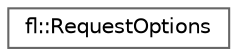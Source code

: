 digraph "Graphical Class Hierarchy"
{
 // INTERACTIVE_SVG=YES
 // LATEX_PDF_SIZE
  bgcolor="transparent";
  edge [fontname=Helvetica,fontsize=10,labelfontname=Helvetica,labelfontsize=10];
  node [fontname=Helvetica,fontsize=10,shape=box,height=0.2,width=0.4];
  rankdir="LR";
  Node0 [id="Node000000",label="fl::RequestOptions",height=0.2,width=0.4,color="grey40", fillcolor="white", style="filled",URL="$dd/dda/structfl_1_1_request_options.html",tooltip="Request options (matches JavaScript fetch RequestInit)"];
}

